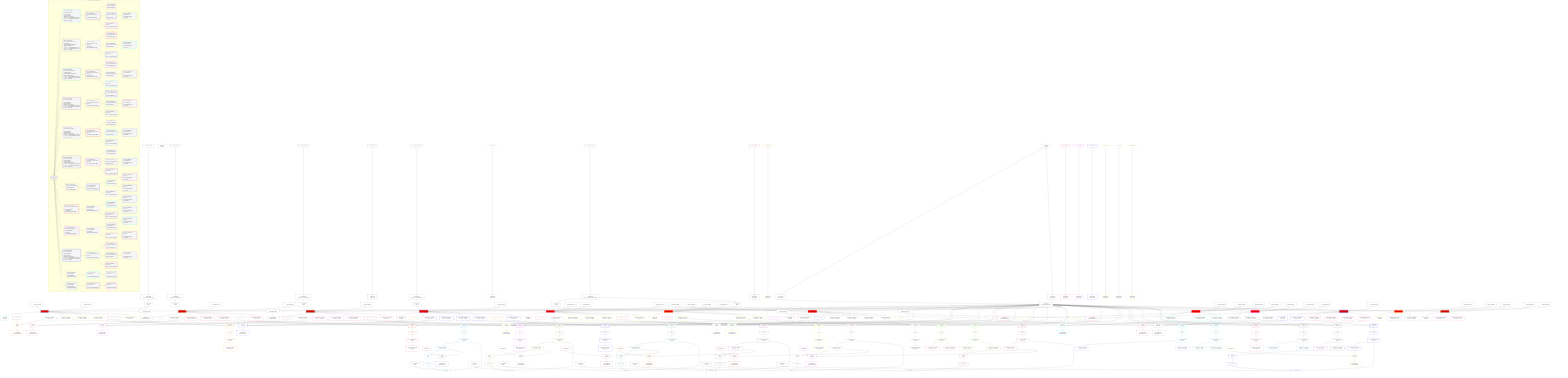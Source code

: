 %%{init: {'themeVariables': { 'fontSize': '12px'}}}%%
graph TD
    classDef path fill:#eee,stroke:#000,color:#000
    classDef plan fill:#fff,stroke-width:1px,color:#000
    classDef itemplan fill:#fff,stroke-width:2px,color:#000
    classDef sideeffectplan fill:#f00,stroke-width:2px,color:#000
    classDef bucket fill:#f6f6f6,color:#000,stroke-width:2px,text-align:left


    %% define steps
    __Value3["__Value[3∈0]<br />ᐸcontextᐳ"]:::plan
    __Value5["__Value[5∈0]<br />ᐸrootValueᐳ"]:::plan
    __InputStaticLeaf9["__InputStaticLeaf[9∈0]"]:::plan
    __InputStaticLeaf12["__InputStaticLeaf[12∈0]"]:::plan
    __InputStaticLeaf15["__InputStaticLeaf[15∈0]"]:::plan
    Lambda24["Lambda[24∈0]<br />ᐸdecode_Person_base64JSONᐳ"]:::plan
    Access25["Access[25∈0]<br />ᐸ24.1ᐳ"]:::plan
    Access27["Access[27∈0]<br />ᐸ3.pgSettingsᐳ"]:::plan
    Access28["Access[28∈0]<br />ᐸ3.withPgClientᐳ"]:::plan
    Object29["Object[29∈0]<br />ᐸ{pgSettings,withPgClient}ᐳ"]:::plan
    PgUpdate26[["PgUpdate[26∈1]"]]:::sideeffectplan
    Object30["Object[30∈1]<br />ᐸ{result}ᐳ"]:::plan
    Constant32["Constant[32∈2]"]:::plan
    PgClassExpression53["PgClassExpression[53∈1]<br />ᐸ__person__.”id”ᐳ"]:::plan
    List34["List[34∈3]<br />ᐸ32,53ᐳ"]:::plan
    Lambda35["Lambda[35∈3]<br />ᐸbase64JSONEncodeᐳ"]:::plan
    PgClassExpression37["PgClassExpression[37∈3]<br />ᐸ__person__...full_name”ᐳ"]:::plan
    PgClassExpression38["PgClassExpression[38∈3]<br />ᐸ__person__.”email”ᐳ"]:::plan
    PgClassExpression39["PgClassExpression[39∈3]<br />ᐸ__person__.”about”ᐳ"]:::plan
    __InputStaticLeaf40["__InputStaticLeaf[40∈2]"]:::plan
    PgClassExpression41["PgClassExpression[41∈3]<br />ᐸ__person__ᐳ"]:::plan
    PgSelect42[["PgSelect[42∈3]<br />ᐸpersonᐳ"]]:::plan
    First46["First[46∈3]"]:::plan
    PgSelectSingle47["PgSelectSingle[47∈3]<br />ᐸpersonᐳ"]:::plan
    PgClassExpression49["PgClassExpression[49∈3]<br />ᐸ”c”.”perso...lder! */<br />)ᐳ"]:::plan
    PgSelect54[["PgSelect[54∈1]<br />ᐸpersonᐳ"]]:::plan
    Connection58["Connection[58∈0]<br />ᐸ54ᐳ"]:::plan
    First59["First[59∈1]"]:::plan
    PgSelectSingle60["PgSelectSingle[60∈1]<br />ᐸpersonᐳ"]:::plan
    PgClassExpression63["PgClassExpression[63∈1]<br />ᐸ__person__.”id”ᐳ"]:::plan
    List64["List[64∈1]<br />ᐸ63ᐳ"]:::plan
    PgCursor62["PgCursor[62∈1]"]:::plan
    Edge61["Edge[61∈1]"]:::plan
    Constant65["Constant[65∈2]"]:::plan
    List67["List[67∈2]<br />ᐸ65,63ᐳ"]:::plan
    Lambda68["Lambda[68∈2]<br />ᐸbase64JSONEncodeᐳ"]:::plan
    Constant70["Constant[70∈2]"]:::plan
    Lambda71["Lambda[71∈2]<br />ᐸrawEncodeᐳ"]:::plan
    __InputStaticLeaf73["__InputStaticLeaf[73∈0]"]:::plan
    __InputStaticLeaf74["__InputStaticLeaf[74∈0]"]:::plan
    __InputStaticLeaf77["__InputStaticLeaf[77∈0]"]:::plan
    __InputStaticLeaf81["__InputStaticLeaf[81∈0]"]:::plan
    Lambda89["Lambda[89∈0]<br />ᐸdecode_Person_base64JSONᐳ"]:::plan
    Access90["Access[90∈0]<br />ᐸ89.1ᐳ"]:::plan
    PgUpdate91[["PgUpdate[91∈7]"]]:::sideeffectplan
    Object95["Object[95∈7]<br />ᐸ{result,clientMutationId}ᐳ"]:::plan
    Constant97["Constant[97∈8]"]:::plan
    PgClassExpression118["PgClassExpression[118∈7]<br />ᐸ__person__.”id”ᐳ"]:::plan
    List99["List[99∈9]<br />ᐸ97,118ᐳ"]:::plan
    Lambda100["Lambda[100∈9]<br />ᐸbase64JSONEncodeᐳ"]:::plan
    PgClassExpression102["PgClassExpression[102∈9]<br />ᐸ__person__...full_name”ᐳ"]:::plan
    PgClassExpression103["PgClassExpression[103∈9]<br />ᐸ__person__.”email”ᐳ"]:::plan
    PgClassExpression104["PgClassExpression[104∈9]<br />ᐸ__person__.”about”ᐳ"]:::plan
    __InputStaticLeaf105["__InputStaticLeaf[105∈8]"]:::plan
    PgClassExpression106["PgClassExpression[106∈9]<br />ᐸ__person__ᐳ"]:::plan
    PgSelect107[["PgSelect[107∈9]<br />ᐸpersonᐳ"]]:::plan
    First111["First[111∈9]"]:::plan
    PgSelectSingle112["PgSelectSingle[112∈9]<br />ᐸpersonᐳ"]:::plan
    PgClassExpression114["PgClassExpression[114∈9]<br />ᐸ”c”.”perso...lder! */<br />)ᐳ"]:::plan
    PgSelect119[["PgSelect[119∈7]<br />ᐸpersonᐳ"]]:::plan
    Connection123["Connection[123∈0]<br />ᐸ119ᐳ"]:::plan
    First124["First[124∈7]"]:::plan
    PgSelectSingle125["PgSelectSingle[125∈7]<br />ᐸpersonᐳ"]:::plan
    PgClassExpression128["PgClassExpression[128∈7]<br />ᐸ__person__.”id”ᐳ"]:::plan
    List129["List[129∈7]<br />ᐸ128ᐳ"]:::plan
    PgCursor127["PgCursor[127∈7]"]:::plan
    Edge126["Edge[126∈7]"]:::plan
    Constant130["Constant[130∈8]"]:::plan
    List132["List[132∈8]<br />ᐸ130,128ᐳ"]:::plan
    Lambda133["Lambda[133∈8]<br />ᐸbase64JSONEncodeᐳ"]:::plan
    Constant135["Constant[135∈8]"]:::plan
    Lambda136["Lambda[136∈8]<br />ᐸrawEncodeᐳ"]:::plan
    __InputStaticLeaf138["__InputStaticLeaf[138∈0]"]:::plan
    __InputStaticLeaf139["__InputStaticLeaf[139∈0]"]:::plan
    __InputStaticLeaf145["__InputStaticLeaf[145∈0]"]:::plan
    Lambda154["Lambda[154∈0]<br />ᐸdecode_Person_base64JSONᐳ"]:::plan
    Access155["Access[155∈0]<br />ᐸ154.1ᐳ"]:::plan
    PgUpdate156[["PgUpdate[156∈13]"]]:::sideeffectplan
    Object160["Object[160∈13]<br />ᐸ{result,clientMutationId}ᐳ"]:::plan
    Constant162["Constant[162∈14]"]:::plan
    PgClassExpression183["PgClassExpression[183∈13]<br />ᐸ__person__.”id”ᐳ"]:::plan
    List164["List[164∈15]<br />ᐸ162,183ᐳ"]:::plan
    Lambda165["Lambda[165∈15]<br />ᐸbase64JSONEncodeᐳ"]:::plan
    PgClassExpression167["PgClassExpression[167∈15]<br />ᐸ__person__...full_name”ᐳ"]:::plan
    PgClassExpression168["PgClassExpression[168∈15]<br />ᐸ__person__.”email”ᐳ"]:::plan
    PgClassExpression169["PgClassExpression[169∈15]<br />ᐸ__person__.”about”ᐳ"]:::plan
    __InputStaticLeaf170["__InputStaticLeaf[170∈14]"]:::plan
    PgClassExpression171["PgClassExpression[171∈15]<br />ᐸ__person__ᐳ"]:::plan
    PgSelect172[["PgSelect[172∈15]<br />ᐸpersonᐳ"]]:::plan
    First176["First[176∈15]"]:::plan
    PgSelectSingle177["PgSelectSingle[177∈15]<br />ᐸpersonᐳ"]:::plan
    PgClassExpression179["PgClassExpression[179∈15]<br />ᐸ”c”.”perso...lder! */<br />)ᐳ"]:::plan
    PgSelect184[["PgSelect[184∈13]<br />ᐸpersonᐳ"]]:::plan
    Connection188["Connection[188∈0]<br />ᐸ184ᐳ"]:::plan
    First189["First[189∈13]"]:::plan
    PgSelectSingle190["PgSelectSingle[190∈13]<br />ᐸpersonᐳ"]:::plan
    PgClassExpression193["PgClassExpression[193∈13]<br />ᐸ__person__.”id”ᐳ"]:::plan
    List194["List[194∈13]<br />ᐸ193ᐳ"]:::plan
    PgCursor192["PgCursor[192∈13]"]:::plan
    Edge191["Edge[191∈13]"]:::plan
    Constant195["Constant[195∈14]"]:::plan
    List197["List[197∈14]<br />ᐸ195,193ᐳ"]:::plan
    Lambda198["Lambda[198∈14]<br />ᐸbase64JSONEncodeᐳ"]:::plan
    Constant200["Constant[200∈14]"]:::plan
    Lambda201["Lambda[201∈14]<br />ᐸrawEncodeᐳ"]:::plan
    __InputStaticLeaf204["__InputStaticLeaf[204∈0]"]:::plan
    __InputStaticLeaf210["__InputStaticLeaf[210∈0]"]:::plan
    Lambda219["Lambda[219∈0]<br />ᐸdecode_Person_base64JSONᐳ"]:::plan
    Access220["Access[220∈0]<br />ᐸ219.1ᐳ"]:::plan
    PgUpdate221[["PgUpdate[221∈19]"]]:::sideeffectplan
    Object225["Object[225∈19]<br />ᐸ{result}ᐳ"]:::plan
    Constant227["Constant[227∈20]"]:::plan
    PgClassExpression248["PgClassExpression[248∈19]<br />ᐸ__person__.”id”ᐳ"]:::plan
    List229["List[229∈21]<br />ᐸ227,248ᐳ"]:::plan
    Lambda230["Lambda[230∈21]<br />ᐸbase64JSONEncodeᐳ"]:::plan
    PgClassExpression232["PgClassExpression[232∈21]<br />ᐸ__person__...full_name”ᐳ"]:::plan
    PgClassExpression233["PgClassExpression[233∈21]<br />ᐸ__person__.”email”ᐳ"]:::plan
    PgClassExpression234["PgClassExpression[234∈21]<br />ᐸ__person__.”about”ᐳ"]:::plan
    __InputStaticLeaf235["__InputStaticLeaf[235∈20]"]:::plan
    PgClassExpression236["PgClassExpression[236∈21]<br />ᐸ__person__ᐳ"]:::plan
    PgSelect237[["PgSelect[237∈21]<br />ᐸpersonᐳ"]]:::plan
    First241["First[241∈21]"]:::plan
    PgSelectSingle242["PgSelectSingle[242∈21]<br />ᐸpersonᐳ"]:::plan
    PgClassExpression244["PgClassExpression[244∈21]<br />ᐸ”c”.”perso...lder! */<br />)ᐳ"]:::plan
    PgSelect249[["PgSelect[249∈19]<br />ᐸpersonᐳ"]]:::plan
    Connection253["Connection[253∈0]<br />ᐸ249ᐳ"]:::plan
    First254["First[254∈19]"]:::plan
    PgSelectSingle255["PgSelectSingle[255∈19]<br />ᐸpersonᐳ"]:::plan
    PgClassExpression258["PgClassExpression[258∈19]<br />ᐸ__person__.”id”ᐳ"]:::plan
    List259["List[259∈19]<br />ᐸ258ᐳ"]:::plan
    PgCursor257["PgCursor[257∈19]"]:::plan
    Edge256["Edge[256∈19]"]:::plan
    Constant260["Constant[260∈20]"]:::plan
    List262["List[262∈20]<br />ᐸ260,258ᐳ"]:::plan
    Lambda263["Lambda[263∈20]<br />ᐸbase64JSONEncodeᐳ"]:::plan
    Constant265["Constant[265∈20]"]:::plan
    Lambda266["Lambda[266∈20]<br />ᐸrawEncodeᐳ"]:::plan
    __InputStaticLeaf269["__InputStaticLeaf[269∈0]"]:::plan
    __InputStaticLeaf272["__InputStaticLeaf[272∈0]"]:::plan
    __InputStaticLeaf275["__InputStaticLeaf[275∈0]"]:::plan
    PgUpdate284[["PgUpdate[284∈25]"]]:::sideeffectplan
    Object288["Object[288∈25]<br />ᐸ{result}ᐳ"]:::plan
    Constant290["Constant[290∈26]"]:::plan
    PgClassExpression311["PgClassExpression[311∈25]<br />ᐸ__person__.”id”ᐳ"]:::plan
    List292["List[292∈27]<br />ᐸ290,311ᐳ"]:::plan
    Lambda293["Lambda[293∈27]<br />ᐸbase64JSONEncodeᐳ"]:::plan
    PgClassExpression295["PgClassExpression[295∈27]<br />ᐸ__person__...full_name”ᐳ"]:::plan
    PgClassExpression296["PgClassExpression[296∈27]<br />ᐸ__person__.”email”ᐳ"]:::plan
    PgClassExpression297["PgClassExpression[297∈27]<br />ᐸ__person__.”about”ᐳ"]:::plan
    __InputStaticLeaf298["__InputStaticLeaf[298∈26]"]:::plan
    PgClassExpression299["PgClassExpression[299∈27]<br />ᐸ__person__ᐳ"]:::plan
    PgSelect300[["PgSelect[300∈27]<br />ᐸpersonᐳ"]]:::plan
    First304["First[304∈27]"]:::plan
    PgSelectSingle305["PgSelectSingle[305∈27]<br />ᐸpersonᐳ"]:::plan
    PgClassExpression307["PgClassExpression[307∈27]<br />ᐸ”c”.”perso...lder! */<br />)ᐳ"]:::plan
    PgSelect312[["PgSelect[312∈25]<br />ᐸpersonᐳ"]]:::plan
    Connection316["Connection[316∈0]<br />ᐸ312ᐳ"]:::plan
    First317["First[317∈25]"]:::plan
    PgSelectSingle318["PgSelectSingle[318∈25]<br />ᐸpersonᐳ"]:::plan
    PgClassExpression321["PgClassExpression[321∈25]<br />ᐸ__person__.”id”ᐳ"]:::plan
    List322["List[322∈25]<br />ᐸ321ᐳ"]:::plan
    PgCursor320["PgCursor[320∈25]"]:::plan
    Edge319["Edge[319∈25]"]:::plan
    Constant323["Constant[323∈26]"]:::plan
    List325["List[325∈26]<br />ᐸ323,321ᐳ"]:::plan
    Lambda326["Lambda[326∈26]<br />ᐸbase64JSONEncodeᐳ"]:::plan
    Constant328["Constant[328∈26]"]:::plan
    Lambda329["Lambda[329∈26]<br />ᐸrawEncodeᐳ"]:::plan
    __InputStaticLeaf332["__InputStaticLeaf[332∈0]"]:::plan
    __InputStaticLeaf338["__InputStaticLeaf[338∈0]"]:::plan
    PgUpdate347[["PgUpdate[347∈31]"]]:::sideeffectplan
    Object351["Object[351∈31]<br />ᐸ{result}ᐳ"]:::plan
    Constant353["Constant[353∈32]"]:::plan
    PgClassExpression374["PgClassExpression[374∈31]<br />ᐸ__person__.”id”ᐳ"]:::plan
    List355["List[355∈33]<br />ᐸ353,374ᐳ"]:::plan
    Lambda356["Lambda[356∈33]<br />ᐸbase64JSONEncodeᐳ"]:::plan
    PgClassExpression358["PgClassExpression[358∈33]<br />ᐸ__person__...full_name”ᐳ"]:::plan
    PgClassExpression359["PgClassExpression[359∈33]<br />ᐸ__person__.”email”ᐳ"]:::plan
    PgClassExpression360["PgClassExpression[360∈33]<br />ᐸ__person__.”about”ᐳ"]:::plan
    __InputStaticLeaf361["__InputStaticLeaf[361∈32]"]:::plan
    PgClassExpression362["PgClassExpression[362∈33]<br />ᐸ__person__ᐳ"]:::plan
    PgSelect363[["PgSelect[363∈33]<br />ᐸpersonᐳ"]]:::plan
    First367["First[367∈33]"]:::plan
    PgSelectSingle368["PgSelectSingle[368∈33]<br />ᐸpersonᐳ"]:::plan
    PgClassExpression370["PgClassExpression[370∈33]<br />ᐸ”c”.”perso...lder! */<br />)ᐳ"]:::plan
    PgSelect375[["PgSelect[375∈31]<br />ᐸpersonᐳ"]]:::plan
    Connection379["Connection[379∈0]<br />ᐸ375ᐳ"]:::plan
    First380["First[380∈31]"]:::plan
    PgSelectSingle381["PgSelectSingle[381∈31]<br />ᐸpersonᐳ"]:::plan
    PgClassExpression384["PgClassExpression[384∈31]<br />ᐸ__person__.”id”ᐳ"]:::plan
    List385["List[385∈31]<br />ᐸ384ᐳ"]:::plan
    PgCursor383["PgCursor[383∈31]"]:::plan
    Edge382["Edge[382∈31]"]:::plan
    Constant386["Constant[386∈32]"]:::plan
    List388["List[388∈32]<br />ᐸ386,384ᐳ"]:::plan
    Lambda389["Lambda[389∈32]<br />ᐸbase64JSONEncodeᐳ"]:::plan
    Constant391["Constant[391∈32]"]:::plan
    Lambda392["Lambda[392∈32]<br />ᐸrawEncodeᐳ"]:::plan
    __InputStaticLeaf395["__InputStaticLeaf[395∈0]"]:::plan
    __InputStaticLeaf398["__InputStaticLeaf[398∈0]"]:::plan
    __InputStaticLeaf399["__InputStaticLeaf[399∈0]"]:::plan
    Lambda400["Lambda[400∈0]<br />ᐸdecode_CompoundKey_base64JSONᐳ"]:::plan
    Access401["Access[401∈0]<br />ᐸ400.1ᐳ"]:::plan
    Access402["Access[402∈0]<br />ᐸ400.2ᐳ"]:::plan
    PgUpdate403[["PgUpdate[403∈37]"]]:::sideeffectplan
    Object407["Object[407∈37]<br />ᐸ{result}ᐳ"]:::plan
    Constant409["Constant[409∈38]"]:::plan
    PgClassExpression410["PgClassExpression[410∈39]<br />ᐸ__compound...rson_id_1”ᐳ"]:::plan
    PgClassExpression411["PgClassExpression[411∈39]<br />ᐸ__compound...rson_id_2”ᐳ"]:::plan
    List412["List[412∈39]<br />ᐸ409,410,411ᐳ"]:::plan
    Lambda413["Lambda[413∈39]<br />ᐸbase64JSONEncodeᐳ"]:::plan
    PgClassExpression416["PgClassExpression[416∈39]<br />ᐸ__compound...__.”extra”ᐳ"]:::plan
    PgSelect418[["PgSelect[418∈39]<br />ᐸpersonᐳ"]]:::plan
    First422["First[422∈39]"]:::plan
    PgSelectSingle423["PgSelectSingle[423∈39]<br />ᐸpersonᐳ"]:::plan
    PgClassExpression424["PgClassExpression[424∈40]<br />ᐸ__person__.”id”ᐳ"]:::plan
    PgClassExpression425["PgClassExpression[425∈40]<br />ᐸ__person__...full_name”ᐳ"]:::plan
    PgSelect427[["PgSelect[427∈39]<br />ᐸpersonᐳ"]]:::plan
    First431["First[431∈39]"]:::plan
    PgSelectSingle432["PgSelectSingle[432∈39]<br />ᐸpersonᐳ"]:::plan
    PgClassExpression433["PgClassExpression[433∈41]<br />ᐸ__person__.”id”ᐳ"]:::plan
    PgClassExpression434["PgClassExpression[434∈41]<br />ᐸ__person__...full_name”ᐳ"]:::plan
    Constant435["Constant[435∈38]"]:::plan
    Lambda436["Lambda[436∈38]<br />ᐸrawEncodeᐳ"]:::plan
    __InputStaticLeaf438["__InputStaticLeaf[438∈0]"]:::plan
    __InputStaticLeaf439["__InputStaticLeaf[439∈0]"]:::plan
    __InputStaticLeaf440["__InputStaticLeaf[440∈0]"]:::plan
    __InputStaticLeaf443["__InputStaticLeaf[443∈0]"]:::plan
    __InputStaticLeaf444["__InputStaticLeaf[444∈0]"]:::plan
    PgUpdate445[["PgUpdate[445∈43]"]]:::sideeffectplan
    Object449["Object[449∈43]<br />ᐸ{result,clientMutationId}ᐳ"]:::plan
    Constant451["Constant[451∈44]"]:::plan
    PgClassExpression452["PgClassExpression[452∈45]<br />ᐸ__compound...rson_id_1”ᐳ"]:::plan
    PgClassExpression453["PgClassExpression[453∈45]<br />ᐸ__compound...rson_id_2”ᐳ"]:::plan
    List454["List[454∈45]<br />ᐸ451,452,453ᐳ"]:::plan
    Lambda455["Lambda[455∈45]<br />ᐸbase64JSONEncodeᐳ"]:::plan
    PgClassExpression458["PgClassExpression[458∈45]<br />ᐸ__compound...__.”extra”ᐳ"]:::plan
    PgSelect460[["PgSelect[460∈45]<br />ᐸpersonᐳ"]]:::plan
    First464["First[464∈45]"]:::plan
    PgSelectSingle465["PgSelectSingle[465∈45]<br />ᐸpersonᐳ"]:::plan
    PgClassExpression466["PgClassExpression[466∈46]<br />ᐸ__person__.”id”ᐳ"]:::plan
    PgClassExpression467["PgClassExpression[467∈46]<br />ᐸ__person__...full_name”ᐳ"]:::plan
    PgSelect469[["PgSelect[469∈45]<br />ᐸpersonᐳ"]]:::plan
    First473["First[473∈45]"]:::plan
    PgSelectSingle474["PgSelectSingle[474∈45]<br />ᐸpersonᐳ"]:::plan
    PgClassExpression475["PgClassExpression[475∈47]<br />ᐸ__person__.”id”ᐳ"]:::plan
    PgClassExpression476["PgClassExpression[476∈47]<br />ᐸ__person__...full_name”ᐳ"]:::plan
    Constant477["Constant[477∈44]"]:::plan
    Lambda478["Lambda[478∈44]<br />ᐸrawEncodeᐳ"]:::plan
    __InputStaticLeaf480["__InputStaticLeaf[480∈0]"]:::plan
    __InputStaticLeaf481["__InputStaticLeaf[481∈0]"]:::plan
    __InputStaticLeaf482["__InputStaticLeaf[482∈0]"]:::plan
    __InputStaticLeaf486["__InputStaticLeaf[486∈0]"]:::plan
    PgUpdate487[["PgUpdate[487∈49]"]]:::sideeffectplan
    Object491["Object[491∈49]<br />ᐸ{result,clientMutationId}ᐳ"]:::plan
    Constant493["Constant[493∈50]"]:::plan
    PgClassExpression494["PgClassExpression[494∈51]<br />ᐸ__compound...rson_id_1”ᐳ"]:::plan
    PgClassExpression495["PgClassExpression[495∈51]<br />ᐸ__compound...rson_id_2”ᐳ"]:::plan
    List496["List[496∈51]<br />ᐸ493,494,495ᐳ"]:::plan
    Lambda497["Lambda[497∈51]<br />ᐸbase64JSONEncodeᐳ"]:::plan
    PgClassExpression500["PgClassExpression[500∈51]<br />ᐸ__compound...__.”extra”ᐳ"]:::plan
    PgSelect502[["PgSelect[502∈51]<br />ᐸpersonᐳ"]]:::plan
    First506["First[506∈51]"]:::plan
    PgSelectSingle507["PgSelectSingle[507∈51]<br />ᐸpersonᐳ"]:::plan
    PgClassExpression508["PgClassExpression[508∈52]<br />ᐸ__person__.”id”ᐳ"]:::plan
    PgClassExpression509["PgClassExpression[509∈52]<br />ᐸ__person__...full_name”ᐳ"]:::plan
    PgSelect511[["PgSelect[511∈51]<br />ᐸpersonᐳ"]]:::plan
    First515["First[515∈51]"]:::plan
    PgSelectSingle516["PgSelectSingle[516∈51]<br />ᐸpersonᐳ"]:::plan
    PgClassExpression517["PgClassExpression[517∈53]<br />ᐸ__person__.”id”ᐳ"]:::plan
    PgClassExpression518["PgClassExpression[518∈53]<br />ᐸ__person__...full_name”ᐳ"]:::plan
    Constant519["Constant[519∈50]"]:::plan
    Lambda520["Lambda[520∈50]<br />ᐸrawEncodeᐳ"]:::plan
    __InputStaticLeaf523["__InputStaticLeaf[523∈0]"]:::plan
    __InputStaticLeaf530["__InputStaticLeaf[530∈0]"]:::plan
    PgUpdate538[["PgUpdate[538∈55]"]]:::sideeffectplan
    Object542["Object[542∈55]<br />ᐸ{result}ᐳ"]:::plan
    Constant544["Constant[544∈56]"]:::plan
    PgClassExpression565["PgClassExpression[565∈55]<br />ᐸ__person__.”id”ᐳ"]:::plan
    List546["List[546∈57]<br />ᐸ544,565ᐳ"]:::plan
    Lambda547["Lambda[547∈57]<br />ᐸbase64JSONEncodeᐳ"]:::plan
    PgClassExpression549["PgClassExpression[549∈57]<br />ᐸ__person__...full_name”ᐳ"]:::plan
    PgClassExpression550["PgClassExpression[550∈57]<br />ᐸ__person__.”email”ᐳ"]:::plan
    PgClassExpression551["PgClassExpression[551∈57]<br />ᐸ__person__.”about”ᐳ"]:::plan
    __InputStaticLeaf552["__InputStaticLeaf[552∈56]"]:::plan
    PgClassExpression553["PgClassExpression[553∈57]<br />ᐸ__person__ᐳ"]:::plan
    PgSelect554[["PgSelect[554∈57]<br />ᐸpersonᐳ"]]:::plan
    First558["First[558∈57]"]:::plan
    PgSelectSingle559["PgSelectSingle[559∈57]<br />ᐸpersonᐳ"]:::plan
    PgClassExpression561["PgClassExpression[561∈57]<br />ᐸ”c”.”perso...lder! */<br />)ᐳ"]:::plan
    PgSelect566[["PgSelect[566∈55]<br />ᐸpersonᐳ"]]:::plan
    Connection570["Connection[570∈0]<br />ᐸ566ᐳ"]:::plan
    First571["First[571∈55]"]:::plan
    PgSelectSingle572["PgSelectSingle[572∈55]<br />ᐸpersonᐳ"]:::plan
    PgClassExpression575["PgClassExpression[575∈55]<br />ᐸ__person__.”id”ᐳ"]:::plan
    List576["List[576∈55]<br />ᐸ575ᐳ"]:::plan
    PgCursor574["PgCursor[574∈55]"]:::plan
    Edge573["Edge[573∈55]"]:::plan
    Constant577["Constant[577∈56]"]:::plan
    List579["List[579∈56]<br />ᐸ577,575ᐳ"]:::plan
    Lambda580["Lambda[580∈56]<br />ᐸbase64JSONEncodeᐳ"]:::plan
    Constant582["Constant[582∈56]"]:::plan
    Lambda583["Lambda[583∈56]<br />ᐸrawEncodeᐳ"]:::plan
    __InputStaticLeaf586["__InputStaticLeaf[586∈0]"]:::plan
    __InputStaticLeaf589["__InputStaticLeaf[589∈0]"]:::plan
    PgUpdate590[["PgUpdate[590∈61]"]]:::sideeffectplan
    Object594["Object[594∈61]<br />ᐸ{result}ᐳ"]:::plan
    PgClassExpression595["PgClassExpression[595∈63]<br />ᐸ__default_value__.”id”ᐳ"]:::plan
    PgClassExpression596["PgClassExpression[596∈63]<br />ᐸ__default_...ull_value”ᐳ"]:::plan
    __InputStaticLeaf599["__InputStaticLeaf[599∈0]"]:::plan
    __InputStaticLeaf602["__InputStaticLeaf[602∈0]"]:::plan
    PgUpdate603[["PgUpdate[603∈64]"]]:::sideeffectplan
    Object607["Object[607∈64]<br />ᐸ{result}ᐳ"]:::plan
    PgClassExpression608["PgClassExpression[608∈66]<br />ᐸ__no_primary_key__.”id”ᐳ"]:::plan
    PgClassExpression609["PgClassExpression[609∈66]<br />ᐸ__no_prima...ey__.”str”ᐳ"]:::plan

    %% plan dependencies
    __InputStaticLeaf9 --> Lambda24
    Lambda24 --> Access25
    __Value3 --> Access27
    __Value3 --> Access28
    Access27 & Access28 --> Object29
    Object29 & Access25 & __InputStaticLeaf12 & __InputStaticLeaf15 --> PgUpdate26
    PgUpdate26 --> Object30
    PgUpdate26 --> PgClassExpression53
    Constant32 & PgClassExpression53 --> List34
    List34 --> Lambda35
    PgUpdate26 --> PgClassExpression37
    PgUpdate26 --> PgClassExpression38
    PgUpdate26 --> PgClassExpression39
    PgUpdate26 --> PgClassExpression41
    Object29 & PgClassExpression41 & __InputStaticLeaf40 --> PgSelect42
    PgSelect42 --> First46
    First46 --> PgSelectSingle47
    PgSelectSingle47 --> PgClassExpression49
    Object29 & PgClassExpression53 --> PgSelect54
    PgSelect54 --> First59
    First59 --> PgSelectSingle60
    PgSelectSingle60 --> PgClassExpression63
    PgClassExpression63 --> List64
    List64 --> PgCursor62
    PgSelectSingle60 & PgCursor62 & Connection58 --> Edge61
    Constant65 & PgClassExpression63 --> List67
    List67 --> Lambda68
    Constant70 --> Lambda71
    __InputStaticLeaf74 --> Lambda89
    Lambda89 --> Access90
    Object29 & Access90 & __InputStaticLeaf77 & __InputStaticLeaf81 --> PgUpdate91
    PgUpdate91 & __InputStaticLeaf73 --> Object95
    PgUpdate91 --> PgClassExpression118
    Constant97 & PgClassExpression118 --> List99
    List99 --> Lambda100
    PgUpdate91 --> PgClassExpression102
    PgUpdate91 --> PgClassExpression103
    PgUpdate91 --> PgClassExpression104
    PgUpdate91 --> PgClassExpression106
    Object29 & PgClassExpression106 & __InputStaticLeaf105 --> PgSelect107
    PgSelect107 --> First111
    First111 --> PgSelectSingle112
    PgSelectSingle112 --> PgClassExpression114
    Object29 & PgClassExpression118 --> PgSelect119
    PgSelect119 --> First124
    First124 --> PgSelectSingle125
    PgSelectSingle125 --> PgClassExpression128
    PgClassExpression128 --> List129
    List129 --> PgCursor127
    PgSelectSingle125 & PgCursor127 & Connection123 --> Edge126
    Constant130 & PgClassExpression128 --> List132
    List132 --> Lambda133
    Constant135 --> Lambda136
    __InputStaticLeaf139 --> Lambda154
    Lambda154 --> Access155
    Object29 & Access155 & __InputStaticLeaf145 --> PgUpdate156
    PgUpdate156 & __InputStaticLeaf138 --> Object160
    PgUpdate156 --> PgClassExpression183
    Constant162 & PgClassExpression183 --> List164
    List164 --> Lambda165
    PgUpdate156 --> PgClassExpression167
    PgUpdate156 --> PgClassExpression168
    PgUpdate156 --> PgClassExpression169
    PgUpdate156 --> PgClassExpression171
    Object29 & PgClassExpression171 & __InputStaticLeaf170 --> PgSelect172
    PgSelect172 --> First176
    First176 --> PgSelectSingle177
    PgSelectSingle177 --> PgClassExpression179
    Object29 & PgClassExpression183 --> PgSelect184
    PgSelect184 --> First189
    First189 --> PgSelectSingle190
    PgSelectSingle190 --> PgClassExpression193
    PgClassExpression193 --> List194
    List194 --> PgCursor192
    PgSelectSingle190 & PgCursor192 & Connection188 --> Edge191
    Constant195 & PgClassExpression193 --> List197
    List197 --> Lambda198
    Constant200 --> Lambda201
    __InputStaticLeaf204 --> Lambda219
    Lambda219 --> Access220
    Object29 & Access220 & __InputStaticLeaf210 --> PgUpdate221
    PgUpdate221 --> Object225
    PgUpdate221 --> PgClassExpression248
    Constant227 & PgClassExpression248 --> List229
    List229 --> Lambda230
    PgUpdate221 --> PgClassExpression232
    PgUpdate221 --> PgClassExpression233
    PgUpdate221 --> PgClassExpression234
    PgUpdate221 --> PgClassExpression236
    Object29 & PgClassExpression236 & __InputStaticLeaf235 --> PgSelect237
    PgSelect237 --> First241
    First241 --> PgSelectSingle242
    PgSelectSingle242 --> PgClassExpression244
    Object29 & PgClassExpression248 --> PgSelect249
    PgSelect249 --> First254
    First254 --> PgSelectSingle255
    PgSelectSingle255 --> PgClassExpression258
    PgClassExpression258 --> List259
    List259 --> PgCursor257
    PgSelectSingle255 & PgCursor257 & Connection253 --> Edge256
    Constant260 & PgClassExpression258 --> List262
    List262 --> Lambda263
    Constant265 --> Lambda266
    Object29 & __InputStaticLeaf269 & __InputStaticLeaf272 & __InputStaticLeaf275 --> PgUpdate284
    PgUpdate284 --> Object288
    PgUpdate284 --> PgClassExpression311
    Constant290 & PgClassExpression311 --> List292
    List292 --> Lambda293
    PgUpdate284 --> PgClassExpression295
    PgUpdate284 --> PgClassExpression296
    PgUpdate284 --> PgClassExpression297
    PgUpdate284 --> PgClassExpression299
    Object29 & PgClassExpression299 & __InputStaticLeaf298 --> PgSelect300
    PgSelect300 --> First304
    First304 --> PgSelectSingle305
    PgSelectSingle305 --> PgClassExpression307
    Object29 & PgClassExpression311 --> PgSelect312
    PgSelect312 --> First317
    First317 --> PgSelectSingle318
    PgSelectSingle318 --> PgClassExpression321
    PgClassExpression321 --> List322
    List322 --> PgCursor320
    PgSelectSingle318 & PgCursor320 & Connection316 --> Edge319
    Constant323 & PgClassExpression321 --> List325
    List325 --> Lambda326
    Constant328 --> Lambda329
    Object29 & __InputStaticLeaf332 & __InputStaticLeaf338 --> PgUpdate347
    PgUpdate347 --> Object351
    PgUpdate347 --> PgClassExpression374
    Constant353 & PgClassExpression374 --> List355
    List355 --> Lambda356
    PgUpdate347 --> PgClassExpression358
    PgUpdate347 --> PgClassExpression359
    PgUpdate347 --> PgClassExpression360
    PgUpdate347 --> PgClassExpression362
    Object29 & PgClassExpression362 & __InputStaticLeaf361 --> PgSelect363
    PgSelect363 --> First367
    First367 --> PgSelectSingle368
    PgSelectSingle368 --> PgClassExpression370
    Object29 & PgClassExpression374 --> PgSelect375
    PgSelect375 --> First380
    First380 --> PgSelectSingle381
    PgSelectSingle381 --> PgClassExpression384
    PgClassExpression384 --> List385
    List385 --> PgCursor383
    PgSelectSingle381 & PgCursor383 & Connection379 --> Edge382
    Constant386 & PgClassExpression384 --> List388
    List388 --> Lambda389
    Constant391 --> Lambda392
    __InputStaticLeaf395 --> Lambda400
    Lambda400 --> Access401
    Lambda400 --> Access402
    Object29 & Access401 & Access402 & __InputStaticLeaf398 & __InputStaticLeaf399 --> PgUpdate403
    PgUpdate403 --> Object407
    PgUpdate403 --> PgClassExpression410
    PgUpdate403 --> PgClassExpression411
    Constant409 & PgClassExpression410 & PgClassExpression411 --> List412
    List412 --> Lambda413
    PgUpdate403 --> PgClassExpression416
    Object29 & PgClassExpression410 --> PgSelect418
    PgSelect418 --> First422
    First422 --> PgSelectSingle423
    PgSelectSingle423 --> PgClassExpression424
    PgSelectSingle423 --> PgClassExpression425
    Object29 & PgClassExpression411 --> PgSelect427
    PgSelect427 --> First431
    First431 --> PgSelectSingle432
    PgSelectSingle432 --> PgClassExpression433
    PgSelectSingle432 --> PgClassExpression434
    Constant435 --> Lambda436
    Object29 & __InputStaticLeaf439 & __InputStaticLeaf440 & __InputStaticLeaf443 & __InputStaticLeaf444 --> PgUpdate445
    PgUpdate445 & __InputStaticLeaf438 --> Object449
    PgUpdate445 --> PgClassExpression452
    PgUpdate445 --> PgClassExpression453
    Constant451 & PgClassExpression452 & PgClassExpression453 --> List454
    List454 --> Lambda455
    PgUpdate445 --> PgClassExpression458
    Object29 & PgClassExpression452 --> PgSelect460
    PgSelect460 --> First464
    First464 --> PgSelectSingle465
    PgSelectSingle465 --> PgClassExpression466
    PgSelectSingle465 --> PgClassExpression467
    Object29 & PgClassExpression453 --> PgSelect469
    PgSelect469 --> First473
    First473 --> PgSelectSingle474
    PgSelectSingle474 --> PgClassExpression475
    PgSelectSingle474 --> PgClassExpression476
    Constant477 --> Lambda478
    Object29 & __InputStaticLeaf481 & __InputStaticLeaf482 & __InputStaticLeaf486 --> PgUpdate487
    PgUpdate487 & __InputStaticLeaf480 --> Object491
    PgUpdate487 --> PgClassExpression494
    PgUpdate487 --> PgClassExpression495
    Constant493 & PgClassExpression494 & PgClassExpression495 --> List496
    List496 --> Lambda497
    PgUpdate487 --> PgClassExpression500
    Object29 & PgClassExpression494 --> PgSelect502
    PgSelect502 --> First506
    First506 --> PgSelectSingle507
    PgSelectSingle507 --> PgClassExpression508
    PgSelectSingle507 --> PgClassExpression509
    Object29 & PgClassExpression495 --> PgSelect511
    PgSelect511 --> First515
    First515 --> PgSelectSingle516
    PgSelectSingle516 --> PgClassExpression517
    PgSelectSingle516 --> PgClassExpression518
    Constant519 --> Lambda520
    Object29 & __InputStaticLeaf523 & __InputStaticLeaf530 --> PgUpdate538
    PgUpdate538 --> Object542
    PgUpdate538 --> PgClassExpression565
    Constant544 & PgClassExpression565 --> List546
    List546 --> Lambda547
    PgUpdate538 --> PgClassExpression549
    PgUpdate538 --> PgClassExpression550
    PgUpdate538 --> PgClassExpression551
    PgUpdate538 --> PgClassExpression553
    Object29 & PgClassExpression553 & __InputStaticLeaf552 --> PgSelect554
    PgSelect554 --> First558
    First558 --> PgSelectSingle559
    PgSelectSingle559 --> PgClassExpression561
    Object29 & PgClassExpression565 --> PgSelect566
    PgSelect566 --> First571
    First571 --> PgSelectSingle572
    PgSelectSingle572 --> PgClassExpression575
    PgClassExpression575 --> List576
    List576 --> PgCursor574
    PgSelectSingle572 & PgCursor574 & Connection570 --> Edge573
    Constant577 & PgClassExpression575 --> List579
    List579 --> Lambda580
    Constant582 --> Lambda583
    Object29 & __InputStaticLeaf586 & __InputStaticLeaf589 --> PgUpdate590
    PgUpdate590 --> Object594
    PgUpdate590 --> PgClassExpression595
    PgUpdate590 --> PgClassExpression596
    Object29 & __InputStaticLeaf599 & __InputStaticLeaf602 --> PgUpdate603
    PgUpdate603 --> Object607
    PgUpdate603 --> PgClassExpression608
    PgUpdate603 --> PgClassExpression609

    subgraph "Buckets for mutations/v4/mutation-update"
    Bucket0("Bucket 0 (root)"):::bucket
    classDef bucket0 stroke:#696969
    class Bucket0,__Value3,__Value5,__InputStaticLeaf9,__InputStaticLeaf12,__InputStaticLeaf15,Lambda24,Access25,Access27,Access28,Object29,Connection58,__InputStaticLeaf73,__InputStaticLeaf74,__InputStaticLeaf77,__InputStaticLeaf81,Lambda89,Access90,Connection123,__InputStaticLeaf138,__InputStaticLeaf139,__InputStaticLeaf145,Lambda154,Access155,Connection188,__InputStaticLeaf204,__InputStaticLeaf210,Lambda219,Access220,Connection253,__InputStaticLeaf269,__InputStaticLeaf272,__InputStaticLeaf275,Connection316,__InputStaticLeaf332,__InputStaticLeaf338,Connection379,__InputStaticLeaf395,__InputStaticLeaf398,__InputStaticLeaf399,Lambda400,Access401,Access402,__InputStaticLeaf438,__InputStaticLeaf439,__InputStaticLeaf440,__InputStaticLeaf443,__InputStaticLeaf444,__InputStaticLeaf480,__InputStaticLeaf481,__InputStaticLeaf482,__InputStaticLeaf486,__InputStaticLeaf523,__InputStaticLeaf530,Connection570,__InputStaticLeaf586,__InputStaticLeaf589,__InputStaticLeaf599,__InputStaticLeaf602 bucket0
    Bucket1("Bucket 1 (mutationField)<br />Deps: 29, 25, 12, 15, 58, 5<br /><br />1: PgUpdate{1}[26]<br />2: Object{1}ᐸ{result}ᐳ[30],PgClassExpression{1}ᐸ__person__.”id”ᐳ[53],PgClassExpression{1}ᐸ__person__.”id”ᐳ[53],PgClassExpression{1}ᐸ__person__.”id”ᐳ[53]"):::bucket
    classDef bucket1 stroke:#00bfff
    class Bucket1,PgUpdate26,Object30,PgClassExpression53,PgSelect54,First59,PgSelectSingle60,Edge61,PgCursor62,PgClassExpression63,List64 bucket1
    Bucket2("Bucket 2 (nullableField)<br />Deps: 63, 30, 53, 26, 29, 61, 60, 5, 62<br /><br />ROOT Object{1}ᐸ{result}ᐳ[30]"):::bucket
    classDef bucket2 stroke:#7f007f
    class Bucket2,Constant32,__InputStaticLeaf40,Constant65,List67,Lambda68,Constant70,Lambda71 bucket2
    Bucket3("Bucket 3 (nullableField)<br />Deps: 32, 53, 26, 29, 40<br /><br />ROOT PgUpdate{1}[26]"):::bucket
    classDef bucket3 stroke:#ffa500
    class Bucket3,List34,Lambda35,PgClassExpression37,PgClassExpression38,PgClassExpression39,PgClassExpression41,PgSelect42,First46,PgSelectSingle47,PgClassExpression49 bucket3
    Bucket4("Bucket 4 (nullableField)<br />Deps: 61, 60, 62, 68, 63<br /><br />ROOT Edge{1}[61]"):::bucket
    classDef bucket4 stroke:#0000ff
    class Bucket4 bucket4
    Bucket5("Bucket 5 (nullableField)<br />Deps: 60, 68, 63<br /><br />ROOT PgSelectSingle{1}ᐸpersonᐳ[60]"):::bucket
    classDef bucket5 stroke:#7fff00
    class Bucket5 bucket5
    Bucket6("Bucket 6 (nullableField)<br />Deps: 5, 71<br /><br />ROOT __ValueᐸrootValueᐳ[5]"):::bucket
    classDef bucket6 stroke:#ff1493
    class Bucket6 bucket6
    Bucket7("Bucket 7 (mutationField)<br />Deps: 29, 90, 77, 81, 73, 123, 5<br /><br />1: PgUpdate{7}[91]<br />2: Object{7}ᐸ{result,clientMutationId}ᐳ[95],PgClassExpression{7}ᐸ__person__.”id”ᐳ[118],PgClassExpression{7}ᐸ__person__.”id”ᐳ[118],PgClassExpression{7}ᐸ__person__.”id”ᐳ[118]"):::bucket
    classDef bucket7 stroke:#808000
    class Bucket7,PgUpdate91,Object95,PgClassExpression118,PgSelect119,First124,PgSelectSingle125,Edge126,PgCursor127,PgClassExpression128,List129 bucket7
    Bucket8("Bucket 8 (nullableField)<br />Deps: 128, 95, 118, 91, 29, 126, 125, 5, 127<br /><br />ROOT Object{7}ᐸ{result,clientMutationId}ᐳ[95]"):::bucket
    classDef bucket8 stroke:#dda0dd
    class Bucket8,Constant97,__InputStaticLeaf105,Constant130,List132,Lambda133,Constant135,Lambda136 bucket8
    Bucket9("Bucket 9 (nullableField)<br />Deps: 97, 118, 91, 29, 105<br /><br />ROOT PgUpdate{7}[91]"):::bucket
    classDef bucket9 stroke:#ff0000
    class Bucket9,List99,Lambda100,PgClassExpression102,PgClassExpression103,PgClassExpression104,PgClassExpression106,PgSelect107,First111,PgSelectSingle112,PgClassExpression114 bucket9
    Bucket10("Bucket 10 (nullableField)<br />Deps: 126, 125, 127, 133, 128<br /><br />ROOT Edge{7}[126]"):::bucket
    classDef bucket10 stroke:#ffff00
    class Bucket10 bucket10
    Bucket11("Bucket 11 (nullableField)<br />Deps: 125, 133, 128<br /><br />ROOT PgSelectSingle{7}ᐸpersonᐳ[125]"):::bucket
    classDef bucket11 stroke:#00ffff
    class Bucket11 bucket11
    Bucket12("Bucket 12 (nullableField)<br />Deps: 5, 136<br /><br />ROOT __ValueᐸrootValueᐳ[5]"):::bucket
    classDef bucket12 stroke:#4169e1
    class Bucket12 bucket12
    Bucket13("Bucket 13 (mutationField)<br />Deps: 29, 155, 145, 138, 188, 5<br /><br />1: PgUpdate{13}[156]<br />2: Object{13}ᐸ{result,clientMutationId}ᐳ[160],PgClassExpression{13}ᐸ__person__.”id”ᐳ[183],PgClassExpression{13}ᐸ__person__.”id”ᐳ[183],PgClassExpression{13}ᐸ__person__.”id”ᐳ[183]"):::bucket
    classDef bucket13 stroke:#3cb371
    class Bucket13,PgUpdate156,Object160,PgClassExpression183,PgSelect184,First189,PgSelectSingle190,Edge191,PgCursor192,PgClassExpression193,List194 bucket13
    Bucket14("Bucket 14 (nullableField)<br />Deps: 193, 160, 183, 156, 29, 191, 190, 5, 192<br /><br />ROOT Object{13}ᐸ{result,clientMutationId}ᐳ[160]"):::bucket
    classDef bucket14 stroke:#a52a2a
    class Bucket14,Constant162,__InputStaticLeaf170,Constant195,List197,Lambda198,Constant200,Lambda201 bucket14
    Bucket15("Bucket 15 (nullableField)<br />Deps: 162, 183, 156, 29, 170<br /><br />ROOT PgUpdate{13}[156]"):::bucket
    classDef bucket15 stroke:#ff00ff
    class Bucket15,List164,Lambda165,PgClassExpression167,PgClassExpression168,PgClassExpression169,PgClassExpression171,PgSelect172,First176,PgSelectSingle177,PgClassExpression179 bucket15
    Bucket16("Bucket 16 (nullableField)<br />Deps: 191, 190, 192, 198, 193<br /><br />ROOT Edge{13}[191]"):::bucket
    classDef bucket16 stroke:#f5deb3
    class Bucket16 bucket16
    Bucket17("Bucket 17 (nullableField)<br />Deps: 190, 198, 193<br /><br />ROOT PgSelectSingle{13}ᐸpersonᐳ[190]"):::bucket
    classDef bucket17 stroke:#696969
    class Bucket17 bucket17
    Bucket18("Bucket 18 (nullableField)<br />Deps: 5, 201<br /><br />ROOT __ValueᐸrootValueᐳ[5]"):::bucket
    classDef bucket18 stroke:#00bfff
    class Bucket18 bucket18
    Bucket19("Bucket 19 (mutationField)<br />Deps: 29, 220, 210, 253, 5<br /><br />1: PgUpdate{19}[221]<br />2: Object{19}ᐸ{result}ᐳ[225],PgClassExpression{19}ᐸ__person__.”id”ᐳ[248],PgClassExpression{19}ᐸ__person__.”id”ᐳ[248],PgClassExpression{19}ᐸ__person__.”id”ᐳ[248]"):::bucket
    classDef bucket19 stroke:#7f007f
    class Bucket19,PgUpdate221,Object225,PgClassExpression248,PgSelect249,First254,PgSelectSingle255,Edge256,PgCursor257,PgClassExpression258,List259 bucket19
    Bucket20("Bucket 20 (nullableField)<br />Deps: 258, 225, 248, 221, 29, 256, 255, 5, 257<br /><br />ROOT Object{19}ᐸ{result}ᐳ[225]"):::bucket
    classDef bucket20 stroke:#ffa500
    class Bucket20,Constant227,__InputStaticLeaf235,Constant260,List262,Lambda263,Constant265,Lambda266 bucket20
    Bucket21("Bucket 21 (nullableField)<br />Deps: 227, 248, 221, 29, 235<br /><br />ROOT PgUpdate{19}[221]"):::bucket
    classDef bucket21 stroke:#0000ff
    class Bucket21,List229,Lambda230,PgClassExpression232,PgClassExpression233,PgClassExpression234,PgClassExpression236,PgSelect237,First241,PgSelectSingle242,PgClassExpression244 bucket21
    Bucket22("Bucket 22 (nullableField)<br />Deps: 256, 255, 257, 263, 258<br /><br />ROOT Edge{19}[256]"):::bucket
    classDef bucket22 stroke:#7fff00
    class Bucket22 bucket22
    Bucket23("Bucket 23 (nullableField)<br />Deps: 255, 263, 258<br /><br />ROOT PgSelectSingle{19}ᐸpersonᐳ[255]"):::bucket
    classDef bucket23 stroke:#ff1493
    class Bucket23 bucket23
    Bucket24("Bucket 24 (nullableField)<br />Deps: 5, 266<br /><br />ROOT __ValueᐸrootValueᐳ[5]"):::bucket
    classDef bucket24 stroke:#808000
    class Bucket24 bucket24
    Bucket25("Bucket 25 (mutationField)<br />Deps: 29, 269, 272, 275, 316, 5<br /><br />1: PgUpdate{25}[284]<br />2: Object{25}ᐸ{result}ᐳ[288],PgClassExpression{25}ᐸ__person__.”id”ᐳ[311],PgClassExpression{25}ᐸ__person__.”id”ᐳ[311],PgClassExpression{25}ᐸ__person__.”id”ᐳ[311]"):::bucket
    classDef bucket25 stroke:#dda0dd
    class Bucket25,PgUpdate284,Object288,PgClassExpression311,PgSelect312,First317,PgSelectSingle318,Edge319,PgCursor320,PgClassExpression321,List322 bucket25
    Bucket26("Bucket 26 (nullableField)<br />Deps: 321, 288, 311, 284, 29, 319, 318, 5, 320<br /><br />ROOT Object{25}ᐸ{result}ᐳ[288]"):::bucket
    classDef bucket26 stroke:#ff0000
    class Bucket26,Constant290,__InputStaticLeaf298,Constant323,List325,Lambda326,Constant328,Lambda329 bucket26
    Bucket27("Bucket 27 (nullableField)<br />Deps: 290, 311, 284, 29, 298<br /><br />ROOT PgUpdate{25}[284]"):::bucket
    classDef bucket27 stroke:#ffff00
    class Bucket27,List292,Lambda293,PgClassExpression295,PgClassExpression296,PgClassExpression297,PgClassExpression299,PgSelect300,First304,PgSelectSingle305,PgClassExpression307 bucket27
    Bucket28("Bucket 28 (nullableField)<br />Deps: 319, 318, 320, 326, 321<br /><br />ROOT Edge{25}[319]"):::bucket
    classDef bucket28 stroke:#00ffff
    class Bucket28 bucket28
    Bucket29("Bucket 29 (nullableField)<br />Deps: 318, 326, 321<br /><br />ROOT PgSelectSingle{25}ᐸpersonᐳ[318]"):::bucket
    classDef bucket29 stroke:#4169e1
    class Bucket29 bucket29
    Bucket30("Bucket 30 (nullableField)<br />Deps: 5, 329<br /><br />ROOT __ValueᐸrootValueᐳ[5]"):::bucket
    classDef bucket30 stroke:#3cb371
    class Bucket30 bucket30
    Bucket31("Bucket 31 (mutationField)<br />Deps: 29, 332, 338, 379, 5<br /><br />1: PgUpdate{31}[347]<br />2: Object{31}ᐸ{result}ᐳ[351],PgClassExpression{31}ᐸ__person__.”id”ᐳ[374],PgClassExpression{31}ᐸ__person__.”id”ᐳ[374],PgClassExpression{31}ᐸ__person__.”id”ᐳ[374]"):::bucket
    classDef bucket31 stroke:#a52a2a
    class Bucket31,PgUpdate347,Object351,PgClassExpression374,PgSelect375,First380,PgSelectSingle381,Edge382,PgCursor383,PgClassExpression384,List385 bucket31
    Bucket32("Bucket 32 (nullableField)<br />Deps: 384, 351, 374, 347, 29, 382, 381, 5, 383<br /><br />ROOT Object{31}ᐸ{result}ᐳ[351]"):::bucket
    classDef bucket32 stroke:#ff00ff
    class Bucket32,Constant353,__InputStaticLeaf361,Constant386,List388,Lambda389,Constant391,Lambda392 bucket32
    Bucket33("Bucket 33 (nullableField)<br />Deps: 353, 374, 347, 29, 361<br /><br />ROOT PgUpdate{31}[347]"):::bucket
    classDef bucket33 stroke:#f5deb3
    class Bucket33,List355,Lambda356,PgClassExpression358,PgClassExpression359,PgClassExpression360,PgClassExpression362,PgSelect363,First367,PgSelectSingle368,PgClassExpression370 bucket33
    Bucket34("Bucket 34 (nullableField)<br />Deps: 382, 381, 383, 389, 384<br /><br />ROOT Edge{31}[382]"):::bucket
    classDef bucket34 stroke:#696969
    class Bucket34 bucket34
    Bucket35("Bucket 35 (nullableField)<br />Deps: 381, 389, 384<br /><br />ROOT PgSelectSingle{31}ᐸpersonᐳ[381]"):::bucket
    classDef bucket35 stroke:#00bfff
    class Bucket35 bucket35
    Bucket36("Bucket 36 (nullableField)<br />Deps: 5, 392<br /><br />ROOT __ValueᐸrootValueᐳ[5]"):::bucket
    classDef bucket36 stroke:#7f007f
    class Bucket36 bucket36
    Bucket37("Bucket 37 (mutationField)<br />Deps: 29, 401, 402, 398, 399, 5<br /><br />1: PgUpdate{37}[403]<br />2: Object{37}ᐸ{result}ᐳ[407]"):::bucket
    classDef bucket37 stroke:#ffa500
    class Bucket37,PgUpdate403,Object407 bucket37
    Bucket38("Bucket 38 (nullableField)<br />Deps: 407, 403, 29, 5<br /><br />ROOT Object{37}ᐸ{result}ᐳ[407]"):::bucket
    classDef bucket38 stroke:#0000ff
    class Bucket38,Constant409,Constant435,Lambda436 bucket38
    Bucket39("Bucket 39 (nullableField)<br />Deps: 403, 409, 29<br /><br />ROOT PgUpdate{37}[403]"):::bucket
    classDef bucket39 stroke:#7fff00
    class Bucket39,PgClassExpression410,PgClassExpression411,List412,Lambda413,PgClassExpression416,PgSelect418,First422,PgSelectSingle423,PgSelect427,First431,PgSelectSingle432 bucket39
    Bucket40("Bucket 40 (nullableField)<br />Deps: 423<br /><br />ROOT PgSelectSingle{39}ᐸpersonᐳ[423]"):::bucket
    classDef bucket40 stroke:#ff1493
    class Bucket40,PgClassExpression424,PgClassExpression425 bucket40
    Bucket41("Bucket 41 (nullableField)<br />Deps: 432<br /><br />ROOT PgSelectSingle{39}ᐸpersonᐳ[432]"):::bucket
    classDef bucket41 stroke:#808000
    class Bucket41,PgClassExpression433,PgClassExpression434 bucket41
    Bucket42("Bucket 42 (nullableField)<br />Deps: 5, 436<br /><br />ROOT __ValueᐸrootValueᐳ[5]"):::bucket
    classDef bucket42 stroke:#dda0dd
    class Bucket42 bucket42
    Bucket43("Bucket 43 (mutationField)<br />Deps: 29, 439, 440, 443, 444, 438, 5<br /><br />1: PgUpdate{43}[445]<br />2: Object{43}ᐸ{result,clientMutationId}ᐳ[449]"):::bucket
    classDef bucket43 stroke:#ff0000
    class Bucket43,PgUpdate445,Object449 bucket43
    Bucket44("Bucket 44 (nullableField)<br />Deps: 449, 445, 29, 5<br /><br />ROOT Object{43}ᐸ{result,clientMutationId}ᐳ[449]"):::bucket
    classDef bucket44 stroke:#ffff00
    class Bucket44,Constant451,Constant477,Lambda478 bucket44
    Bucket45("Bucket 45 (nullableField)<br />Deps: 445, 451, 29<br /><br />ROOT PgUpdate{43}[445]"):::bucket
    classDef bucket45 stroke:#00ffff
    class Bucket45,PgClassExpression452,PgClassExpression453,List454,Lambda455,PgClassExpression458,PgSelect460,First464,PgSelectSingle465,PgSelect469,First473,PgSelectSingle474 bucket45
    Bucket46("Bucket 46 (nullableField)<br />Deps: 465<br /><br />ROOT PgSelectSingle{45}ᐸpersonᐳ[465]"):::bucket
    classDef bucket46 stroke:#4169e1
    class Bucket46,PgClassExpression466,PgClassExpression467 bucket46
    Bucket47("Bucket 47 (nullableField)<br />Deps: 474<br /><br />ROOT PgSelectSingle{45}ᐸpersonᐳ[474]"):::bucket
    classDef bucket47 stroke:#3cb371
    class Bucket47,PgClassExpression475,PgClassExpression476 bucket47
    Bucket48("Bucket 48 (nullableField)<br />Deps: 5, 478<br /><br />ROOT __ValueᐸrootValueᐳ[5]"):::bucket
    classDef bucket48 stroke:#a52a2a
    class Bucket48 bucket48
    Bucket49("Bucket 49 (mutationField)<br />Deps: 29, 481, 482, 486, 480, 5<br /><br />1: PgUpdate{49}[487]<br />2: Object{49}ᐸ{result,clientMutationId}ᐳ[491]"):::bucket
    classDef bucket49 stroke:#ff00ff
    class Bucket49,PgUpdate487,Object491 bucket49
    Bucket50("Bucket 50 (nullableField)<br />Deps: 491, 487, 29, 5<br /><br />ROOT Object{49}ᐸ{result,clientMutationId}ᐳ[491]"):::bucket
    classDef bucket50 stroke:#f5deb3
    class Bucket50,Constant493,Constant519,Lambda520 bucket50
    Bucket51("Bucket 51 (nullableField)<br />Deps: 487, 493, 29<br /><br />ROOT PgUpdate{49}[487]"):::bucket
    classDef bucket51 stroke:#696969
    class Bucket51,PgClassExpression494,PgClassExpression495,List496,Lambda497,PgClassExpression500,PgSelect502,First506,PgSelectSingle507,PgSelect511,First515,PgSelectSingle516 bucket51
    Bucket52("Bucket 52 (nullableField)<br />Deps: 507<br /><br />ROOT PgSelectSingle{51}ᐸpersonᐳ[507]"):::bucket
    classDef bucket52 stroke:#00bfff
    class Bucket52,PgClassExpression508,PgClassExpression509 bucket52
    Bucket53("Bucket 53 (nullableField)<br />Deps: 516<br /><br />ROOT PgSelectSingle{51}ᐸpersonᐳ[516]"):::bucket
    classDef bucket53 stroke:#7f007f
    class Bucket53,PgClassExpression517,PgClassExpression518 bucket53
    Bucket54("Bucket 54 (nullableField)<br />Deps: 5, 520<br /><br />ROOT __ValueᐸrootValueᐳ[5]"):::bucket
    classDef bucket54 stroke:#ffa500
    class Bucket54 bucket54
    Bucket55("Bucket 55 (mutationField)<br />Deps: 29, 523, 530, 570, 5<br /><br />1: PgUpdate{55}[538]<br />2: Object{55}ᐸ{result}ᐳ[542],PgClassExpression{55}ᐸ__person__.”id”ᐳ[565],PgClassExpression{55}ᐸ__person__.”id”ᐳ[565],PgClassExpression{55}ᐸ__person__.”id”ᐳ[565]"):::bucket
    classDef bucket55 stroke:#0000ff
    class Bucket55,PgUpdate538,Object542,PgClassExpression565,PgSelect566,First571,PgSelectSingle572,Edge573,PgCursor574,PgClassExpression575,List576 bucket55
    Bucket56("Bucket 56 (nullableField)<br />Deps: 575, 542, 565, 538, 29, 573, 572, 5, 574<br /><br />ROOT Object{55}ᐸ{result}ᐳ[542]"):::bucket
    classDef bucket56 stroke:#7fff00
    class Bucket56,Constant544,__InputStaticLeaf552,Constant577,List579,Lambda580,Constant582,Lambda583 bucket56
    Bucket57("Bucket 57 (nullableField)<br />Deps: 544, 565, 538, 29, 552<br /><br />ROOT PgUpdate{55}[538]"):::bucket
    classDef bucket57 stroke:#ff1493
    class Bucket57,List546,Lambda547,PgClassExpression549,PgClassExpression550,PgClassExpression551,PgClassExpression553,PgSelect554,First558,PgSelectSingle559,PgClassExpression561 bucket57
    Bucket58("Bucket 58 (nullableField)<br />Deps: 573, 572, 574, 580, 575<br /><br />ROOT Edge{55}[573]"):::bucket
    classDef bucket58 stroke:#808000
    class Bucket58 bucket58
    Bucket59("Bucket 59 (nullableField)<br />Deps: 572, 580, 575<br /><br />ROOT PgSelectSingle{55}ᐸpersonᐳ[572]"):::bucket
    classDef bucket59 stroke:#dda0dd
    class Bucket59 bucket59
    Bucket60("Bucket 60 (nullableField)<br />Deps: 5, 583<br /><br />ROOT __ValueᐸrootValueᐳ[5]"):::bucket
    classDef bucket60 stroke:#ff0000
    class Bucket60 bucket60
    Bucket61("Bucket 61 (mutationField)<br />Deps: 29, 586, 589<br /><br />1: PgUpdate{61}[590]<br />2: Object{61}ᐸ{result}ᐳ[594]"):::bucket
    classDef bucket61 stroke:#ffff00
    class Bucket61,PgUpdate590,Object594 bucket61
    Bucket62("Bucket 62 (nullableField)<br />Deps: 594, 590<br /><br />ROOT Object{61}ᐸ{result}ᐳ[594]"):::bucket
    classDef bucket62 stroke:#00ffff
    class Bucket62 bucket62
    Bucket63("Bucket 63 (nullableField)<br />Deps: 590<br /><br />ROOT PgUpdate{61}[590]"):::bucket
    classDef bucket63 stroke:#4169e1
    class Bucket63,PgClassExpression595,PgClassExpression596 bucket63
    Bucket64("Bucket 64 (mutationField)<br />Deps: 29, 599, 602<br /><br />1: PgUpdate{64}[603]<br />2: Object{64}ᐸ{result}ᐳ[607]"):::bucket
    classDef bucket64 stroke:#3cb371
    class Bucket64,PgUpdate603,Object607 bucket64
    Bucket65("Bucket 65 (nullableField)<br />Deps: 607, 603<br /><br />ROOT Object{64}ᐸ{result}ᐳ[607]"):::bucket
    classDef bucket65 stroke:#a52a2a
    class Bucket65 bucket65
    Bucket66("Bucket 66 (nullableField)<br />Deps: 603<br /><br />ROOT PgUpdate{64}[603]"):::bucket
    classDef bucket66 stroke:#ff00ff
    class Bucket66,PgClassExpression608,PgClassExpression609 bucket66
    Bucket0 --> Bucket1 & Bucket7 & Bucket13 & Bucket19 & Bucket25 & Bucket31 & Bucket37 & Bucket43 & Bucket49 & Bucket55 & Bucket61 & Bucket64
    Bucket1 --> Bucket2
    Bucket2 --> Bucket3 & Bucket4 & Bucket6
    Bucket4 --> Bucket5
    Bucket7 --> Bucket8
    Bucket8 --> Bucket9 & Bucket10 & Bucket12
    Bucket10 --> Bucket11
    Bucket13 --> Bucket14
    Bucket14 --> Bucket15 & Bucket16 & Bucket18
    Bucket16 --> Bucket17
    Bucket19 --> Bucket20
    Bucket20 --> Bucket21 & Bucket22 & Bucket24
    Bucket22 --> Bucket23
    Bucket25 --> Bucket26
    Bucket26 --> Bucket27 & Bucket28 & Bucket30
    Bucket28 --> Bucket29
    Bucket31 --> Bucket32
    Bucket32 --> Bucket33 & Bucket34 & Bucket36
    Bucket34 --> Bucket35
    Bucket37 --> Bucket38
    Bucket38 --> Bucket39 & Bucket42
    Bucket39 --> Bucket40 & Bucket41
    Bucket43 --> Bucket44
    Bucket44 --> Bucket45 & Bucket48
    Bucket45 --> Bucket46 & Bucket47
    Bucket49 --> Bucket50
    Bucket50 --> Bucket51 & Bucket54
    Bucket51 --> Bucket52 & Bucket53
    Bucket55 --> Bucket56
    Bucket56 --> Bucket57 & Bucket58 & Bucket60
    Bucket58 --> Bucket59
    Bucket61 --> Bucket62
    Bucket62 --> Bucket63
    Bucket64 --> Bucket65
    Bucket65 --> Bucket66
    end
